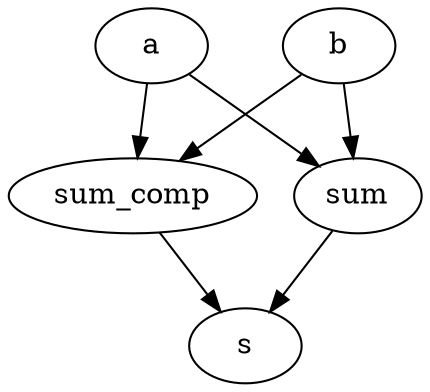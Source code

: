 strict digraph "" {
	a	[complexity=10,
		importance=1.05999989151,
		rank=0.105999989151];
	sum_comp	[complexity=3,
		importance=0.420000034399,
		rank=0.140000011466];
	a -> sum_comp;
	sum	[complexity=7,
		importance=0.939999976185,
		rank=0.134285710884];
	a -> sum;
	s	[complexity=0,
		importance=0.259999970893,
		rank=0.0];
	sum_comp -> s;
	b	[complexity=10,
		importance=1.05999989151,
		rank=0.105999989151];
	b -> sum_comp;
	b -> sum;
	sum -> s;
}
